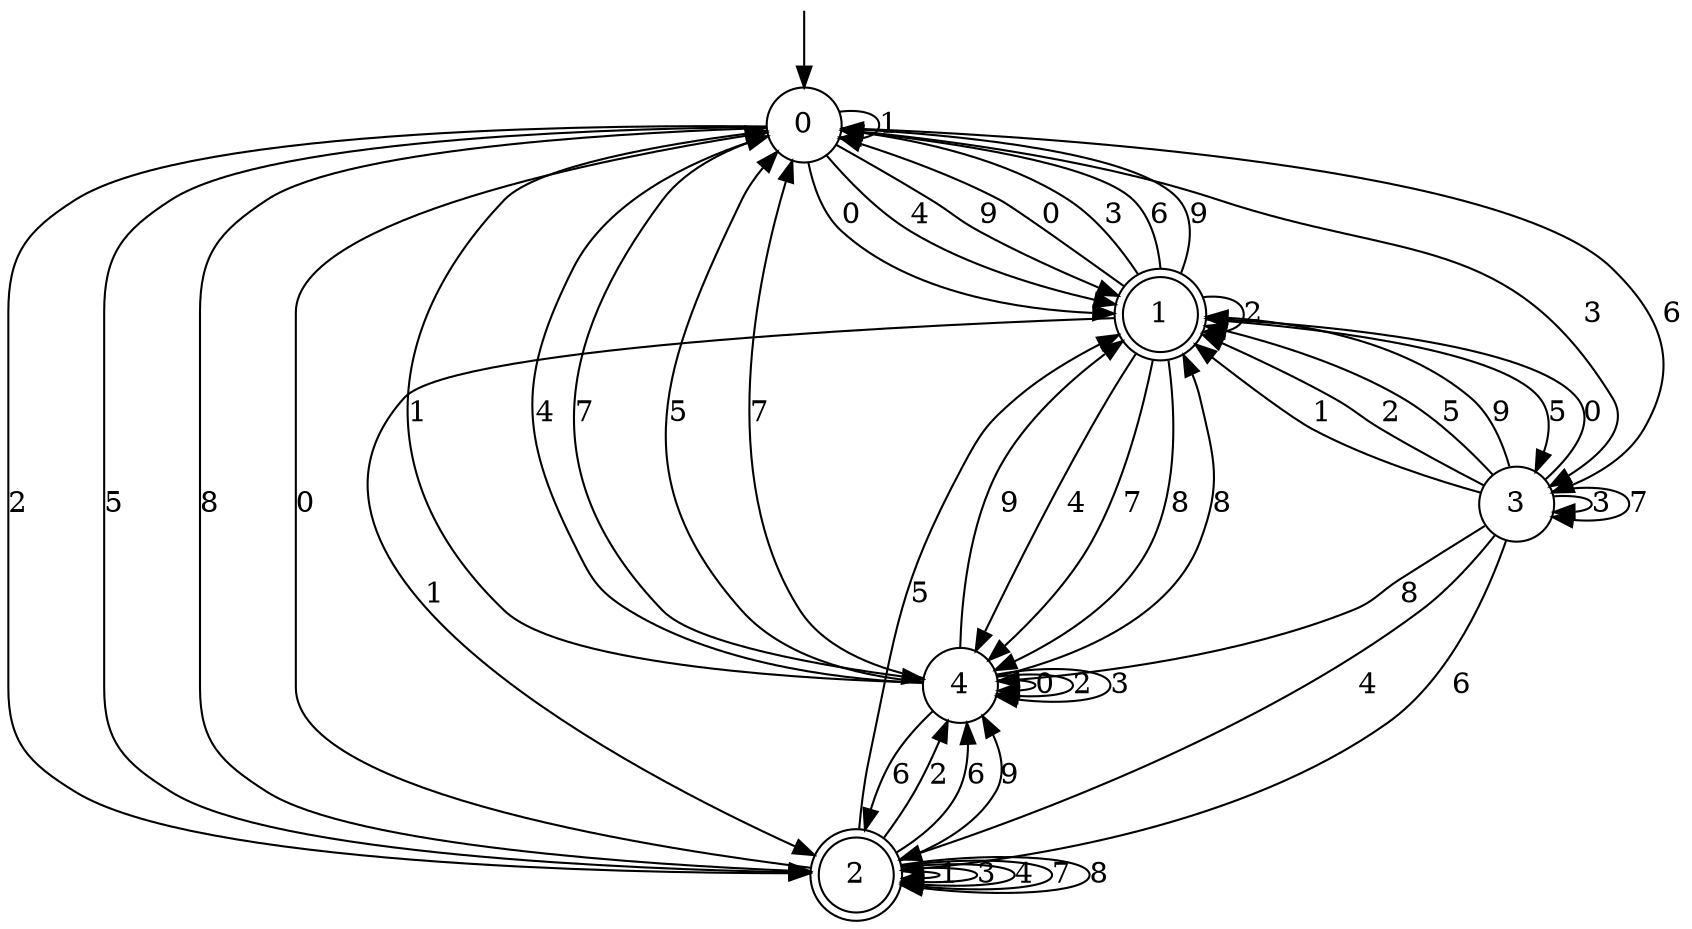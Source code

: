digraph g {

	s0 [shape="circle" label="0"];
	s1 [shape="doublecircle" label="1"];
	s2 [shape="doublecircle" label="2"];
	s3 [shape="circle" label="3"];
	s4 [shape="circle" label="4"];
	s0 -> s1 [label="0"];
	s0 -> s0 [label="1"];
	s0 -> s2 [label="2"];
	s0 -> s3 [label="3"];
	s0 -> s1 [label="4"];
	s0 -> s2 [label="5"];
	s0 -> s3 [label="6"];
	s0 -> s4 [label="7"];
	s0 -> s2 [label="8"];
	s0 -> s1 [label="9"];
	s1 -> s0 [label="0"];
	s1 -> s2 [label="1"];
	s1 -> s1 [label="2"];
	s1 -> s0 [label="3"];
	s1 -> s4 [label="4"];
	s1 -> s3 [label="5"];
	s1 -> s0 [label="6"];
	s1 -> s4 [label="7"];
	s1 -> s4 [label="8"];
	s1 -> s0 [label="9"];
	s2 -> s0 [label="0"];
	s2 -> s2 [label="1"];
	s2 -> s4 [label="2"];
	s2 -> s2 [label="3"];
	s2 -> s2 [label="4"];
	s2 -> s1 [label="5"];
	s2 -> s4 [label="6"];
	s2 -> s2 [label="7"];
	s2 -> s2 [label="8"];
	s2 -> s4 [label="9"];
	s3 -> s1 [label="0"];
	s3 -> s1 [label="1"];
	s3 -> s1 [label="2"];
	s3 -> s3 [label="3"];
	s3 -> s2 [label="4"];
	s3 -> s1 [label="5"];
	s3 -> s2 [label="6"];
	s3 -> s3 [label="7"];
	s3 -> s4 [label="8"];
	s3 -> s1 [label="9"];
	s4 -> s4 [label="0"];
	s4 -> s0 [label="1"];
	s4 -> s4 [label="2"];
	s4 -> s4 [label="3"];
	s4 -> s0 [label="4"];
	s4 -> s0 [label="5"];
	s4 -> s2 [label="6"];
	s4 -> s0 [label="7"];
	s4 -> s1 [label="8"];
	s4 -> s1 [label="9"];

__start0 [label="" shape="none" width="0" height="0"];
__start0 -> s0;

}
